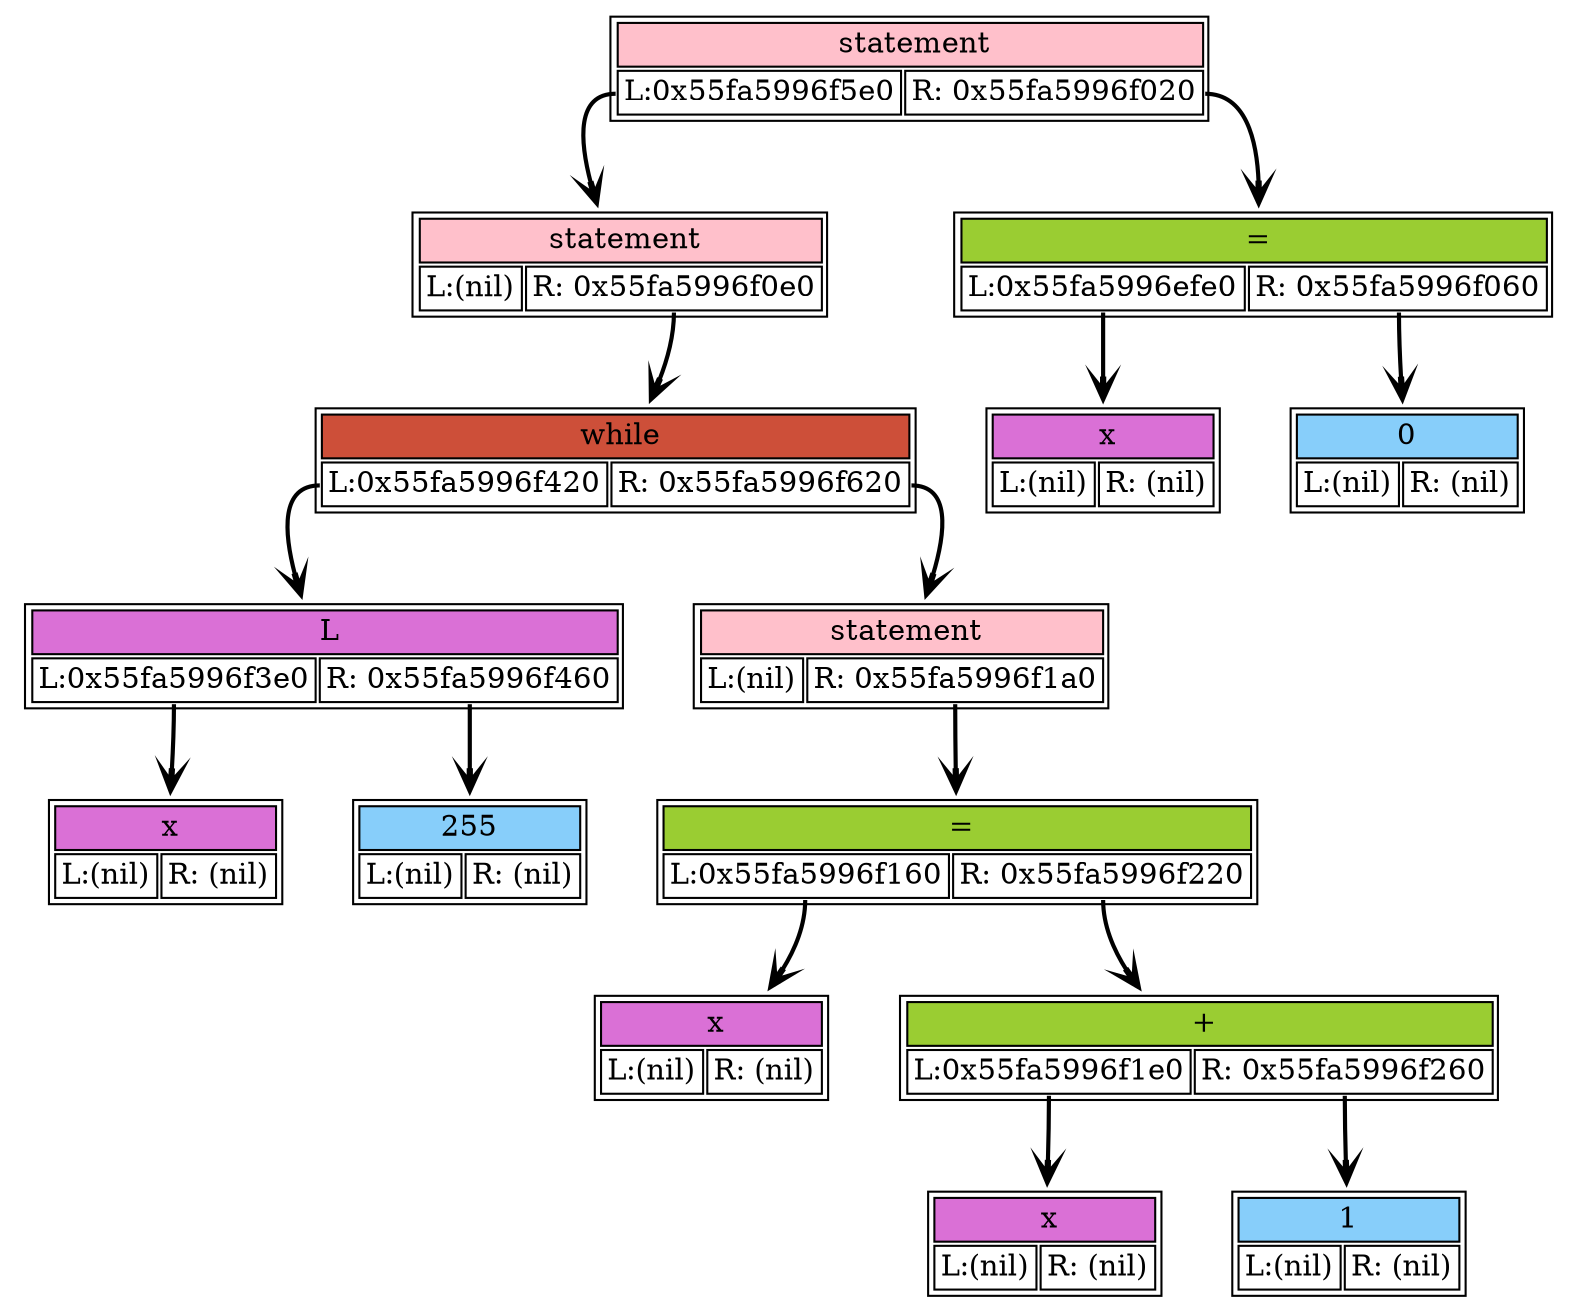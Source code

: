digraph dump_graph {
	rankdir=TV; 
node0x55fa5996f5e0 [shape=plaintext
					label=<<table border='1' cellborder='1'>
			<tr><td colspan="2" bgcolor="pink" > statement</td></tr>
					<tr><td port= "lchild">L:(nil)</td><td port="rchild">R: 0x55fa5996f0e0</td></tr>
				</table>>];
		node0x55fa5996f5e0:rchild -> node0x55fa5996f0e0[style=bold, arrowhead=vee];
node0x55fa5996f3e0 [shape=plaintext
					label=<<table border='1' cellborder='1'>
			<tr><td colspan="2" bgcolor="orchid" > x</td></tr>
					<tr><td port= "lchild">L:(nil)</td><td port="rchild">R: (nil)</td></tr>
				</table>>];
node0x55fa5996f420 [shape=plaintext
					label=<<table border='1' cellborder='1'>
			<tr><td colspan="2" bgcolor="orchid" > L</td></tr>
					<tr><td port= "lchild">L:0x55fa5996f3e0</td><td port="rchild">R: 0x55fa5996f460</td></tr>
				</table>>];
		node0x55fa5996f420:lchild -> node0x55fa5996f3e0[style=bold, arrowhead=vee];
		node0x55fa5996f420:rchild -> node0x55fa5996f460[style=bold, arrowhead=vee];
node0x55fa5996f460 [shape=plaintext
					label=<<table border='1' cellborder='1'>
			<tr><td colspan="2" bgcolor="lightskyblue" >255</td></tr>
					<tr><td port= "lchild">L:(nil)</td><td port="rchild">R: (nil)</td></tr>
				</table>>];
node0x55fa5996f0e0 [shape=plaintext
					label=<<table border='1' cellborder='1'>
			<tr><td colspan="2" bgcolor="tomato3" > while</td></tr>
					<tr><td port= "lchild">L:0x55fa5996f420</td><td port="rchild">R: 0x55fa5996f620</td></tr>
				</table>>];
		node0x55fa5996f0e0:lchild -> node0x55fa5996f420[style=bold, arrowhead=vee];
		node0x55fa5996f0e0:rchild -> node0x55fa5996f620[style=bold, arrowhead=vee];
node0x55fa5996f620 [shape=plaintext
					label=<<table border='1' cellborder='1'>
			<tr><td colspan="2" bgcolor="pink" > statement</td></tr>
					<tr><td port= "lchild">L:(nil)</td><td port="rchild">R: 0x55fa5996f1a0</td></tr>
				</table>>];
		node0x55fa5996f620:rchild -> node0x55fa5996f1a0[style=bold, arrowhead=vee];
node0x55fa5996f160 [shape=plaintext
					label=<<table border='1' cellborder='1'>
			<tr><td colspan="2" bgcolor="orchid" > x</td></tr>
					<tr><td port= "lchild">L:(nil)</td><td port="rchild">R: (nil)</td></tr>
				</table>>];
node0x55fa5996f1a0 [shape=plaintext
					label=<<table border='1' cellborder='1'>
			<tr><td colspan="2" bgcolor="olivedrab3" > =</td></tr>
					<tr><td port= "lchild">L:0x55fa5996f160</td><td port="rchild">R: 0x55fa5996f220</td></tr>
				</table>>];
		node0x55fa5996f1a0:lchild -> node0x55fa5996f160[style=bold, arrowhead=vee];
		node0x55fa5996f1a0:rchild -> node0x55fa5996f220[style=bold, arrowhead=vee];
node0x55fa5996f1e0 [shape=plaintext
					label=<<table border='1' cellborder='1'>
			<tr><td colspan="2" bgcolor="orchid" > x</td></tr>
					<tr><td port= "lchild">L:(nil)</td><td port="rchild">R: (nil)</td></tr>
				</table>>];
node0x55fa5996f220 [shape=plaintext
					label=<<table border='1' cellborder='1'>
			<tr><td colspan="2" bgcolor="olivedrab3" > +</td></tr>
					<tr><td port= "lchild">L:0x55fa5996f1e0</td><td port="rchild">R: 0x55fa5996f260</td></tr>
				</table>>];
		node0x55fa5996f220:lchild -> node0x55fa5996f1e0[style=bold, arrowhead=vee];
		node0x55fa5996f220:rchild -> node0x55fa5996f260[style=bold, arrowhead=vee];
node0x55fa5996f260 [shape=plaintext
					label=<<table border='1' cellborder='1'>
			<tr><td colspan="2" bgcolor="lightskyblue" >1</td></tr>
					<tr><td port= "lchild">L:(nil)</td><td port="rchild">R: (nil)</td></tr>
				</table>>];
node0x55fa5996f5a0 [shape=plaintext
					label=<<table border='1' cellborder='1'>
			<tr><td colspan="2" bgcolor="pink" > statement</td></tr>
					<tr><td port= "lchild">L:0x55fa5996f5e0</td><td port="rchild">R: 0x55fa5996f020</td></tr>
				</table>>];
		node0x55fa5996f5a0:lchild -> node0x55fa5996f5e0[style=bold, arrowhead=vee];
		node0x55fa5996f5a0:rchild -> node0x55fa5996f020[style=bold, arrowhead=vee];
node0x55fa5996efe0 [shape=plaintext
					label=<<table border='1' cellborder='1'>
			<tr><td colspan="2" bgcolor="orchid" > x</td></tr>
					<tr><td port= "lchild">L:(nil)</td><td port="rchild">R: (nil)</td></tr>
				</table>>];
node0x55fa5996f020 [shape=plaintext
					label=<<table border='1' cellborder='1'>
			<tr><td colspan="2" bgcolor="olivedrab3" > =</td></tr>
					<tr><td port= "lchild">L:0x55fa5996efe0</td><td port="rchild">R: 0x55fa5996f060</td></tr>
				</table>>];
		node0x55fa5996f020:lchild -> node0x55fa5996efe0[style=bold, arrowhead=vee];
		node0x55fa5996f020:rchild -> node0x55fa5996f060[style=bold, arrowhead=vee];
node0x55fa5996f060 [shape=plaintext
					label=<<table border='1' cellborder='1'>
			<tr><td colspan="2" bgcolor="lightskyblue" >0</td></tr>
					<tr><td port= "lchild">L:(nil)</td><td port="rchild">R: (nil)</td></tr>
				</table>>];
}

